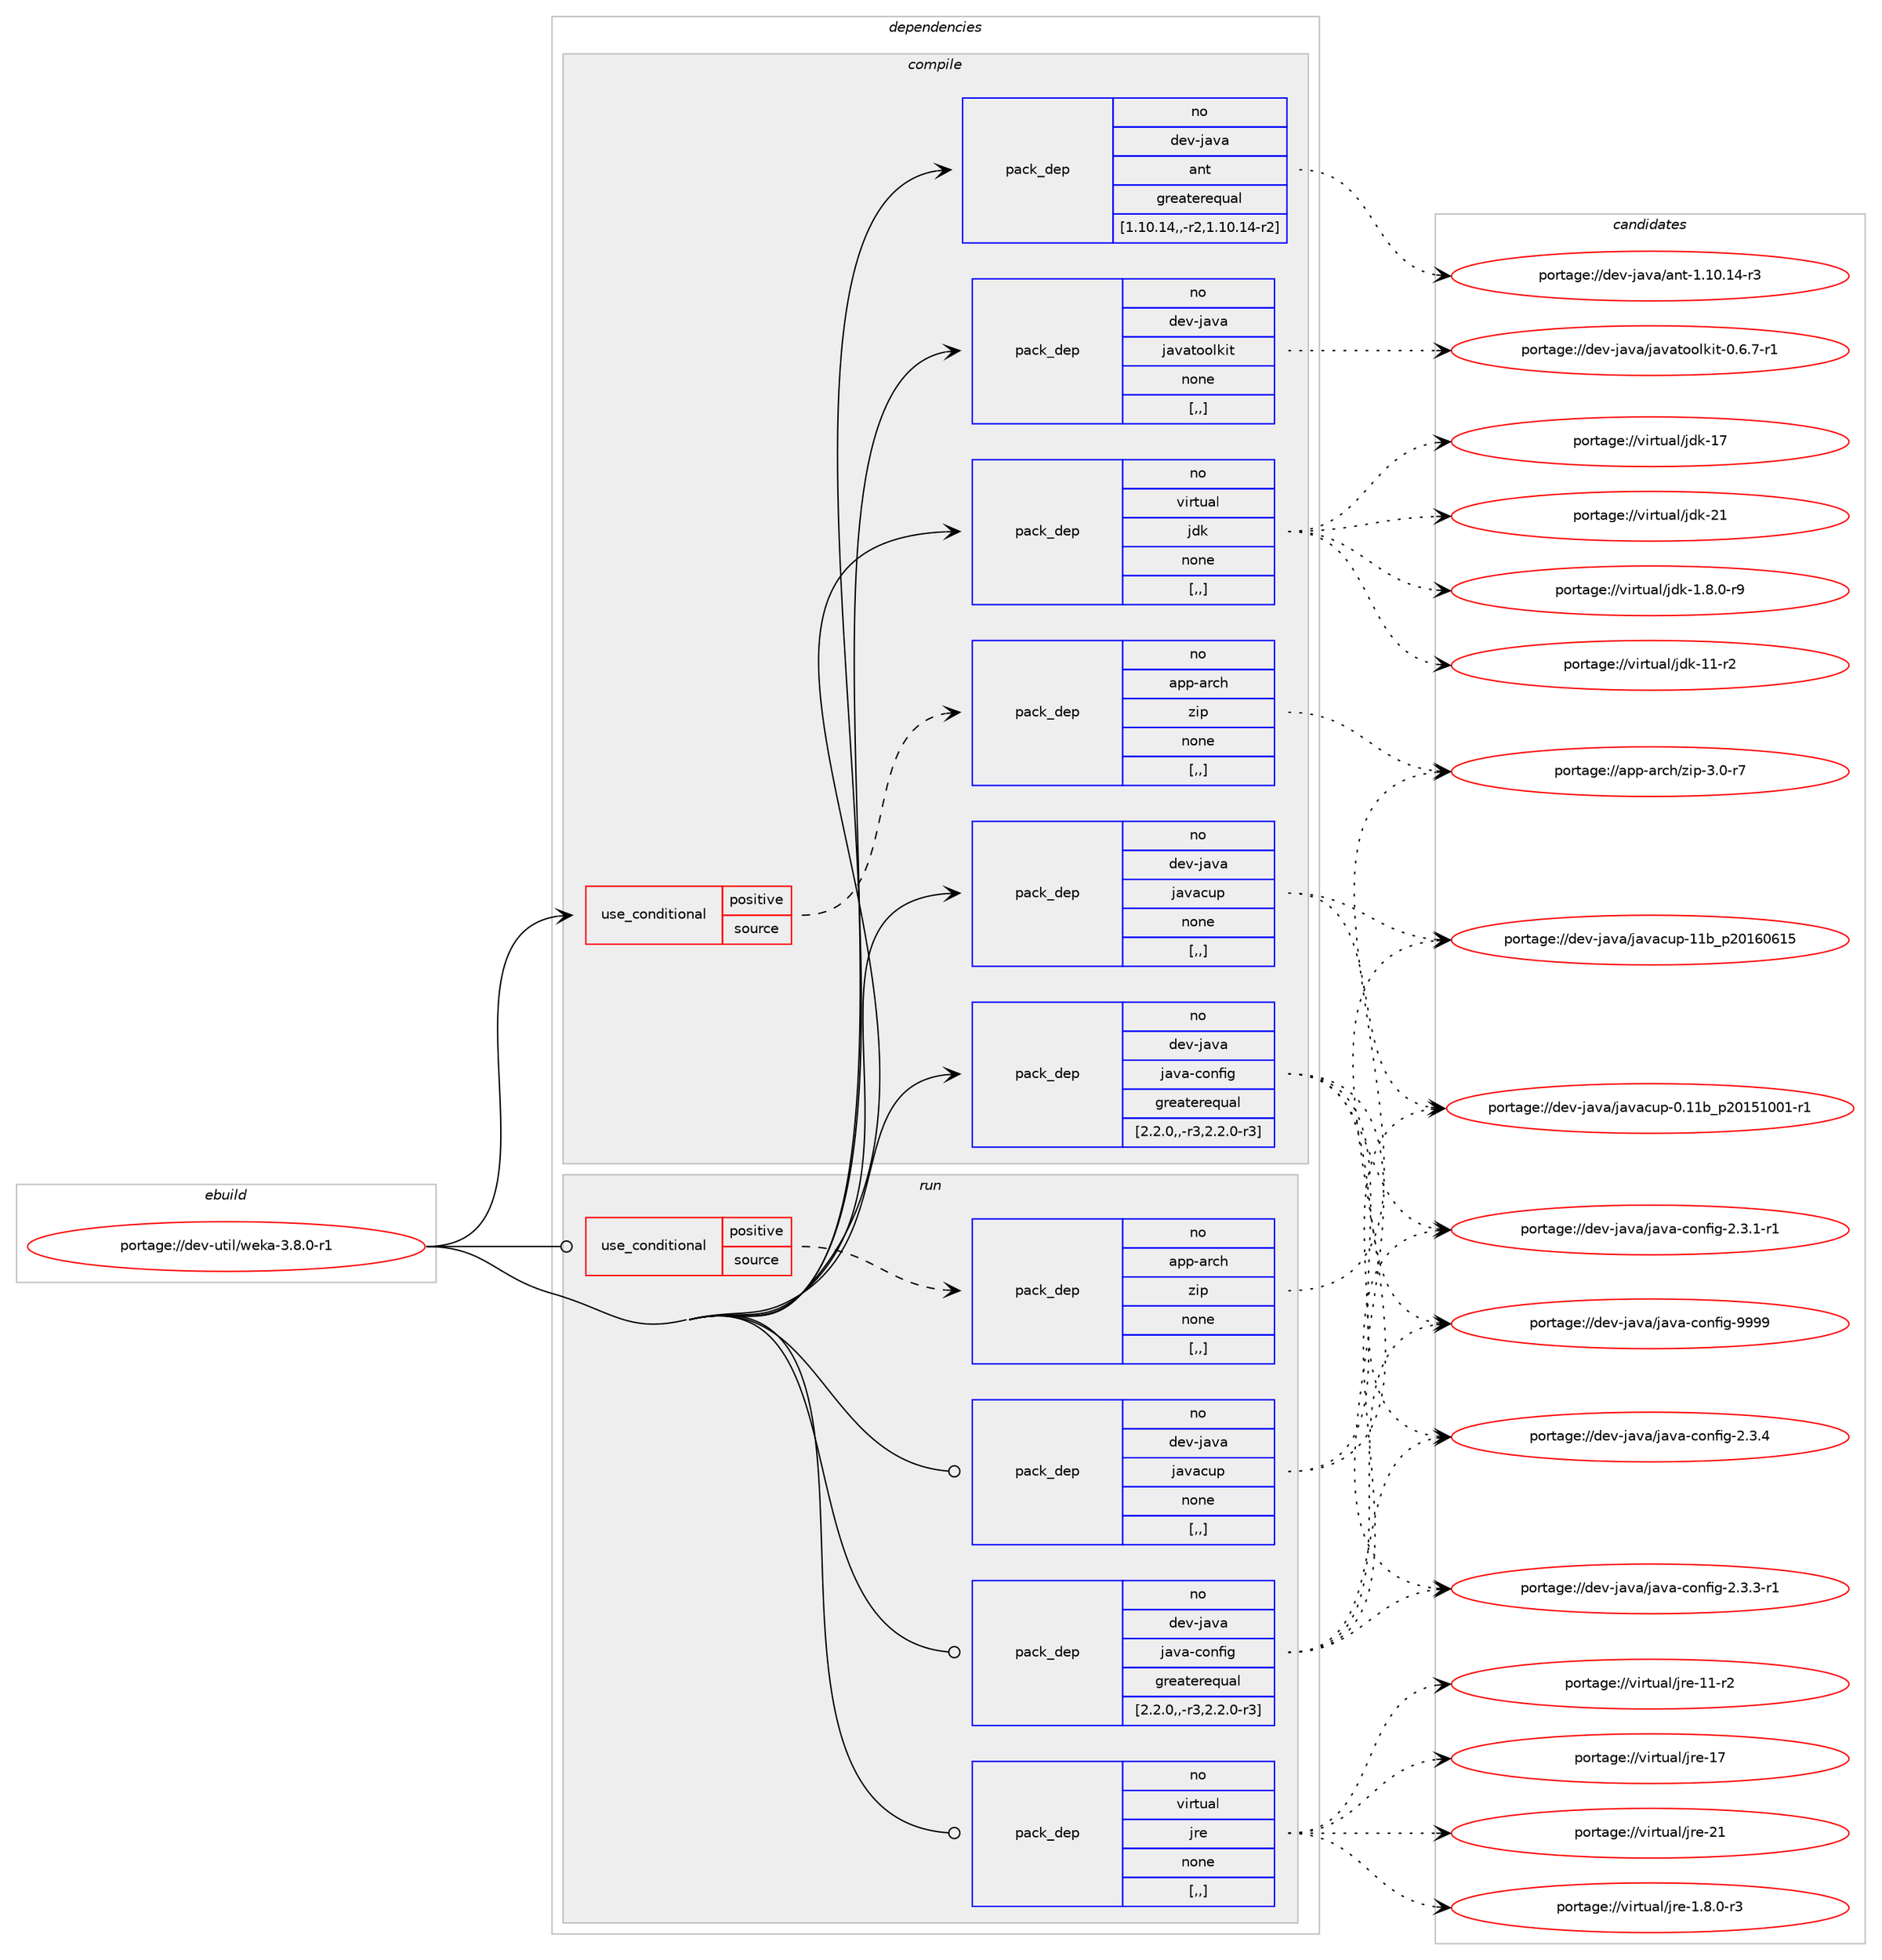 digraph prolog {

# *************
# Graph options
# *************

newrank=true;
concentrate=true;
compound=true;
graph [rankdir=LR,fontname=Helvetica,fontsize=10,ranksep=1.5];#, ranksep=2.5, nodesep=0.2];
edge  [arrowhead=vee];
node  [fontname=Helvetica,fontsize=10];

# **********
# The ebuild
# **********

subgraph cluster_leftcol {
color=gray;
rank=same;
label=<<i>ebuild</i>>;
id [label="portage://dev-util/weka-3.8.0-r1", color=red, width=4, href="../dev-util/weka-3.8.0-r1.svg"];
}

# ****************
# The dependencies
# ****************

subgraph cluster_midcol {
color=gray;
label=<<i>dependencies</i>>;
subgraph cluster_compile {
fillcolor="#eeeeee";
style=filled;
label=<<i>compile</i>>;
subgraph cond60490 {
dependency215819 [label=<<TABLE BORDER="0" CELLBORDER="1" CELLSPACING="0" CELLPADDING="4"><TR><TD ROWSPAN="3" CELLPADDING="10">use_conditional</TD></TR><TR><TD>positive</TD></TR><TR><TD>source</TD></TR></TABLE>>, shape=none, color=red];
subgraph pack153898 {
dependency215820 [label=<<TABLE BORDER="0" CELLBORDER="1" CELLSPACING="0" CELLPADDING="4" WIDTH="220"><TR><TD ROWSPAN="6" CELLPADDING="30">pack_dep</TD></TR><TR><TD WIDTH="110">no</TD></TR><TR><TD>app-arch</TD></TR><TR><TD>zip</TD></TR><TR><TD>none</TD></TR><TR><TD>[,,]</TD></TR></TABLE>>, shape=none, color=blue];
}
dependency215819:e -> dependency215820:w [weight=20,style="dashed",arrowhead="vee"];
}
id:e -> dependency215819:w [weight=20,style="solid",arrowhead="vee"];
subgraph pack153899 {
dependency215821 [label=<<TABLE BORDER="0" CELLBORDER="1" CELLSPACING="0" CELLPADDING="4" WIDTH="220"><TR><TD ROWSPAN="6" CELLPADDING="30">pack_dep</TD></TR><TR><TD WIDTH="110">no</TD></TR><TR><TD>dev-java</TD></TR><TR><TD>ant</TD></TR><TR><TD>greaterequal</TD></TR><TR><TD>[1.10.14,,-r2,1.10.14-r2]</TD></TR></TABLE>>, shape=none, color=blue];
}
id:e -> dependency215821:w [weight=20,style="solid",arrowhead="vee"];
subgraph pack153900 {
dependency215822 [label=<<TABLE BORDER="0" CELLBORDER="1" CELLSPACING="0" CELLPADDING="4" WIDTH="220"><TR><TD ROWSPAN="6" CELLPADDING="30">pack_dep</TD></TR><TR><TD WIDTH="110">no</TD></TR><TR><TD>dev-java</TD></TR><TR><TD>java-config</TD></TR><TR><TD>greaterequal</TD></TR><TR><TD>[2.2.0,,-r3,2.2.0-r3]</TD></TR></TABLE>>, shape=none, color=blue];
}
id:e -> dependency215822:w [weight=20,style="solid",arrowhead="vee"];
subgraph pack153901 {
dependency215823 [label=<<TABLE BORDER="0" CELLBORDER="1" CELLSPACING="0" CELLPADDING="4" WIDTH="220"><TR><TD ROWSPAN="6" CELLPADDING="30">pack_dep</TD></TR><TR><TD WIDTH="110">no</TD></TR><TR><TD>dev-java</TD></TR><TR><TD>javacup</TD></TR><TR><TD>none</TD></TR><TR><TD>[,,]</TD></TR></TABLE>>, shape=none, color=blue];
}
id:e -> dependency215823:w [weight=20,style="solid",arrowhead="vee"];
subgraph pack153902 {
dependency215824 [label=<<TABLE BORDER="0" CELLBORDER="1" CELLSPACING="0" CELLPADDING="4" WIDTH="220"><TR><TD ROWSPAN="6" CELLPADDING="30">pack_dep</TD></TR><TR><TD WIDTH="110">no</TD></TR><TR><TD>dev-java</TD></TR><TR><TD>javatoolkit</TD></TR><TR><TD>none</TD></TR><TR><TD>[,,]</TD></TR></TABLE>>, shape=none, color=blue];
}
id:e -> dependency215824:w [weight=20,style="solid",arrowhead="vee"];
subgraph pack153903 {
dependency215825 [label=<<TABLE BORDER="0" CELLBORDER="1" CELLSPACING="0" CELLPADDING="4" WIDTH="220"><TR><TD ROWSPAN="6" CELLPADDING="30">pack_dep</TD></TR><TR><TD WIDTH="110">no</TD></TR><TR><TD>virtual</TD></TR><TR><TD>jdk</TD></TR><TR><TD>none</TD></TR><TR><TD>[,,]</TD></TR></TABLE>>, shape=none, color=blue];
}
id:e -> dependency215825:w [weight=20,style="solid",arrowhead="vee"];
}
subgraph cluster_compileandrun {
fillcolor="#eeeeee";
style=filled;
label=<<i>compile and run</i>>;
}
subgraph cluster_run {
fillcolor="#eeeeee";
style=filled;
label=<<i>run</i>>;
subgraph cond60491 {
dependency215826 [label=<<TABLE BORDER="0" CELLBORDER="1" CELLSPACING="0" CELLPADDING="4"><TR><TD ROWSPAN="3" CELLPADDING="10">use_conditional</TD></TR><TR><TD>positive</TD></TR><TR><TD>source</TD></TR></TABLE>>, shape=none, color=red];
subgraph pack153904 {
dependency215827 [label=<<TABLE BORDER="0" CELLBORDER="1" CELLSPACING="0" CELLPADDING="4" WIDTH="220"><TR><TD ROWSPAN="6" CELLPADDING="30">pack_dep</TD></TR><TR><TD WIDTH="110">no</TD></TR><TR><TD>app-arch</TD></TR><TR><TD>zip</TD></TR><TR><TD>none</TD></TR><TR><TD>[,,]</TD></TR></TABLE>>, shape=none, color=blue];
}
dependency215826:e -> dependency215827:w [weight=20,style="dashed",arrowhead="vee"];
}
id:e -> dependency215826:w [weight=20,style="solid",arrowhead="odot"];
subgraph pack153905 {
dependency215828 [label=<<TABLE BORDER="0" CELLBORDER="1" CELLSPACING="0" CELLPADDING="4" WIDTH="220"><TR><TD ROWSPAN="6" CELLPADDING="30">pack_dep</TD></TR><TR><TD WIDTH="110">no</TD></TR><TR><TD>dev-java</TD></TR><TR><TD>java-config</TD></TR><TR><TD>greaterequal</TD></TR><TR><TD>[2.2.0,,-r3,2.2.0-r3]</TD></TR></TABLE>>, shape=none, color=blue];
}
id:e -> dependency215828:w [weight=20,style="solid",arrowhead="odot"];
subgraph pack153906 {
dependency215829 [label=<<TABLE BORDER="0" CELLBORDER="1" CELLSPACING="0" CELLPADDING="4" WIDTH="220"><TR><TD ROWSPAN="6" CELLPADDING="30">pack_dep</TD></TR><TR><TD WIDTH="110">no</TD></TR><TR><TD>dev-java</TD></TR><TR><TD>javacup</TD></TR><TR><TD>none</TD></TR><TR><TD>[,,]</TD></TR></TABLE>>, shape=none, color=blue];
}
id:e -> dependency215829:w [weight=20,style="solid",arrowhead="odot"];
subgraph pack153907 {
dependency215830 [label=<<TABLE BORDER="0" CELLBORDER="1" CELLSPACING="0" CELLPADDING="4" WIDTH="220"><TR><TD ROWSPAN="6" CELLPADDING="30">pack_dep</TD></TR><TR><TD WIDTH="110">no</TD></TR><TR><TD>virtual</TD></TR><TR><TD>jre</TD></TR><TR><TD>none</TD></TR><TR><TD>[,,]</TD></TR></TABLE>>, shape=none, color=blue];
}
id:e -> dependency215830:w [weight=20,style="solid",arrowhead="odot"];
}
}

# **************
# The candidates
# **************

subgraph cluster_choices {
rank=same;
color=gray;
label=<<i>candidates</i>>;

subgraph choice153898 {
color=black;
nodesep=1;
choice9711211245971149910447122105112455146484511455 [label="portage://app-arch/zip-3.0-r7", color=red, width=4,href="../app-arch/zip-3.0-r7.svg"];
dependency215820:e -> choice9711211245971149910447122105112455146484511455:w [style=dotted,weight="100"];
}
subgraph choice153899 {
color=black;
nodesep=1;
choice100101118451069711897479711011645494649484649524511451 [label="portage://dev-java/ant-1.10.14-r3", color=red, width=4,href="../dev-java/ant-1.10.14-r3.svg"];
dependency215821:e -> choice100101118451069711897479711011645494649484649524511451:w [style=dotted,weight="100"];
}
subgraph choice153900 {
color=black;
nodesep=1;
choice10010111845106971189747106971189745991111101021051034550465146494511449 [label="portage://dev-java/java-config-2.3.1-r1", color=red, width=4,href="../dev-java/java-config-2.3.1-r1.svg"];
choice10010111845106971189747106971189745991111101021051034550465146514511449 [label="portage://dev-java/java-config-2.3.3-r1", color=red, width=4,href="../dev-java/java-config-2.3.3-r1.svg"];
choice1001011184510697118974710697118974599111110102105103455046514652 [label="portage://dev-java/java-config-2.3.4", color=red, width=4,href="../dev-java/java-config-2.3.4.svg"];
choice10010111845106971189747106971189745991111101021051034557575757 [label="portage://dev-java/java-config-9999", color=red, width=4,href="../dev-java/java-config-9999.svg"];
dependency215822:e -> choice10010111845106971189747106971189745991111101021051034550465146494511449:w [style=dotted,weight="100"];
dependency215822:e -> choice10010111845106971189747106971189745991111101021051034550465146514511449:w [style=dotted,weight="100"];
dependency215822:e -> choice1001011184510697118974710697118974599111110102105103455046514652:w [style=dotted,weight="100"];
dependency215822:e -> choice10010111845106971189747106971189745991111101021051034557575757:w [style=dotted,weight="100"];
}
subgraph choice153901 {
color=black;
nodesep=1;
choice100101118451069711897471069711897991171124548464949989511250484953494848494511449 [label="portage://dev-java/javacup-0.11b_p20151001-r1", color=red, width=4,href="../dev-java/javacup-0.11b_p20151001-r1.svg"];
choice1001011184510697118974710697118979911711245494998951125048495448544953 [label="portage://dev-java/javacup-11b_p20160615", color=red, width=4,href="../dev-java/javacup-11b_p20160615.svg"];
dependency215823:e -> choice100101118451069711897471069711897991171124548464949989511250484953494848494511449:w [style=dotted,weight="100"];
dependency215823:e -> choice1001011184510697118974710697118979911711245494998951125048495448544953:w [style=dotted,weight="100"];
}
subgraph choice153902 {
color=black;
nodesep=1;
choice1001011184510697118974710697118971161111111081071051164548465446554511449 [label="portage://dev-java/javatoolkit-0.6.7-r1", color=red, width=4,href="../dev-java/javatoolkit-0.6.7-r1.svg"];
dependency215824:e -> choice1001011184510697118974710697118971161111111081071051164548465446554511449:w [style=dotted,weight="100"];
}
subgraph choice153903 {
color=black;
nodesep=1;
choice11810511411611797108471061001074549465646484511457 [label="portage://virtual/jdk-1.8.0-r9", color=red, width=4,href="../virtual/jdk-1.8.0-r9.svg"];
choice11810511411611797108471061001074549494511450 [label="portage://virtual/jdk-11-r2", color=red, width=4,href="../virtual/jdk-11-r2.svg"];
choice1181051141161179710847106100107454955 [label="portage://virtual/jdk-17", color=red, width=4,href="../virtual/jdk-17.svg"];
choice1181051141161179710847106100107455049 [label="portage://virtual/jdk-21", color=red, width=4,href="../virtual/jdk-21.svg"];
dependency215825:e -> choice11810511411611797108471061001074549465646484511457:w [style=dotted,weight="100"];
dependency215825:e -> choice11810511411611797108471061001074549494511450:w [style=dotted,weight="100"];
dependency215825:e -> choice1181051141161179710847106100107454955:w [style=dotted,weight="100"];
dependency215825:e -> choice1181051141161179710847106100107455049:w [style=dotted,weight="100"];
}
subgraph choice153904 {
color=black;
nodesep=1;
choice9711211245971149910447122105112455146484511455 [label="portage://app-arch/zip-3.0-r7", color=red, width=4,href="../app-arch/zip-3.0-r7.svg"];
dependency215827:e -> choice9711211245971149910447122105112455146484511455:w [style=dotted,weight="100"];
}
subgraph choice153905 {
color=black;
nodesep=1;
choice10010111845106971189747106971189745991111101021051034550465146494511449 [label="portage://dev-java/java-config-2.3.1-r1", color=red, width=4,href="../dev-java/java-config-2.3.1-r1.svg"];
choice10010111845106971189747106971189745991111101021051034550465146514511449 [label="portage://dev-java/java-config-2.3.3-r1", color=red, width=4,href="../dev-java/java-config-2.3.3-r1.svg"];
choice1001011184510697118974710697118974599111110102105103455046514652 [label="portage://dev-java/java-config-2.3.4", color=red, width=4,href="../dev-java/java-config-2.3.4.svg"];
choice10010111845106971189747106971189745991111101021051034557575757 [label="portage://dev-java/java-config-9999", color=red, width=4,href="../dev-java/java-config-9999.svg"];
dependency215828:e -> choice10010111845106971189747106971189745991111101021051034550465146494511449:w [style=dotted,weight="100"];
dependency215828:e -> choice10010111845106971189747106971189745991111101021051034550465146514511449:w [style=dotted,weight="100"];
dependency215828:e -> choice1001011184510697118974710697118974599111110102105103455046514652:w [style=dotted,weight="100"];
dependency215828:e -> choice10010111845106971189747106971189745991111101021051034557575757:w [style=dotted,weight="100"];
}
subgraph choice153906 {
color=black;
nodesep=1;
choice100101118451069711897471069711897991171124548464949989511250484953494848494511449 [label="portage://dev-java/javacup-0.11b_p20151001-r1", color=red, width=4,href="../dev-java/javacup-0.11b_p20151001-r1.svg"];
choice1001011184510697118974710697118979911711245494998951125048495448544953 [label="portage://dev-java/javacup-11b_p20160615", color=red, width=4,href="../dev-java/javacup-11b_p20160615.svg"];
dependency215829:e -> choice100101118451069711897471069711897991171124548464949989511250484953494848494511449:w [style=dotted,weight="100"];
dependency215829:e -> choice1001011184510697118974710697118979911711245494998951125048495448544953:w [style=dotted,weight="100"];
}
subgraph choice153907 {
color=black;
nodesep=1;
choice11810511411611797108471061141014549465646484511451 [label="portage://virtual/jre-1.8.0-r3", color=red, width=4,href="../virtual/jre-1.8.0-r3.svg"];
choice11810511411611797108471061141014549494511450 [label="portage://virtual/jre-11-r2", color=red, width=4,href="../virtual/jre-11-r2.svg"];
choice1181051141161179710847106114101454955 [label="portage://virtual/jre-17", color=red, width=4,href="../virtual/jre-17.svg"];
choice1181051141161179710847106114101455049 [label="portage://virtual/jre-21", color=red, width=4,href="../virtual/jre-21.svg"];
dependency215830:e -> choice11810511411611797108471061141014549465646484511451:w [style=dotted,weight="100"];
dependency215830:e -> choice11810511411611797108471061141014549494511450:w [style=dotted,weight="100"];
dependency215830:e -> choice1181051141161179710847106114101454955:w [style=dotted,weight="100"];
dependency215830:e -> choice1181051141161179710847106114101455049:w [style=dotted,weight="100"];
}
}

}
